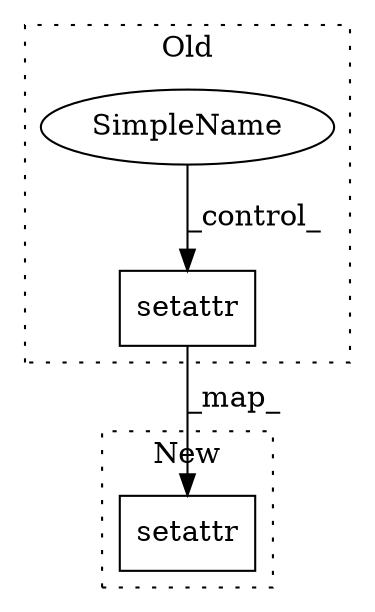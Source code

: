 digraph G {
subgraph cluster0 {
1 [label="setattr" a="32" s="8403,8419" l="8,1" shape="box"];
3 [label="SimpleName" a="42" s="" l="" shape="ellipse"];
label = "Old";
style="dotted";
}
subgraph cluster1 {
2 [label="setattr" a="32" s="8464,8480" l="8,1" shape="box"];
label = "New";
style="dotted";
}
1 -> 2 [label="_map_"];
3 -> 1 [label="_control_"];
}